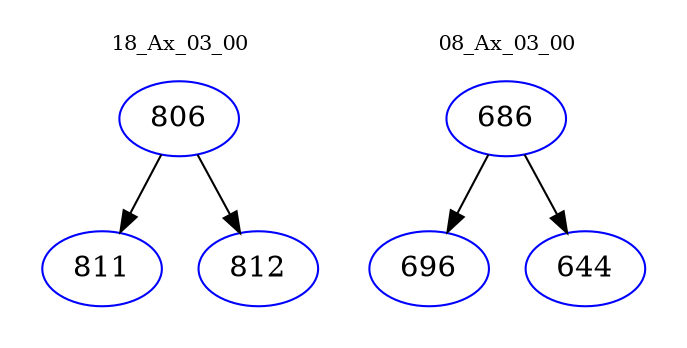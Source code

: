 digraph{
subgraph cluster_0 {
color = white
label = "18_Ax_03_00";
fontsize=10;
T0_806 [label="806", color="blue"]
T0_806 -> T0_811 [color="black"]
T0_811 [label="811", color="blue"]
T0_806 -> T0_812 [color="black"]
T0_812 [label="812", color="blue"]
}
subgraph cluster_1 {
color = white
label = "08_Ax_03_00";
fontsize=10;
T1_686 [label="686", color="blue"]
T1_686 -> T1_696 [color="black"]
T1_696 [label="696", color="blue"]
T1_686 -> T1_644 [color="black"]
T1_644 [label="644", color="blue"]
}
}
